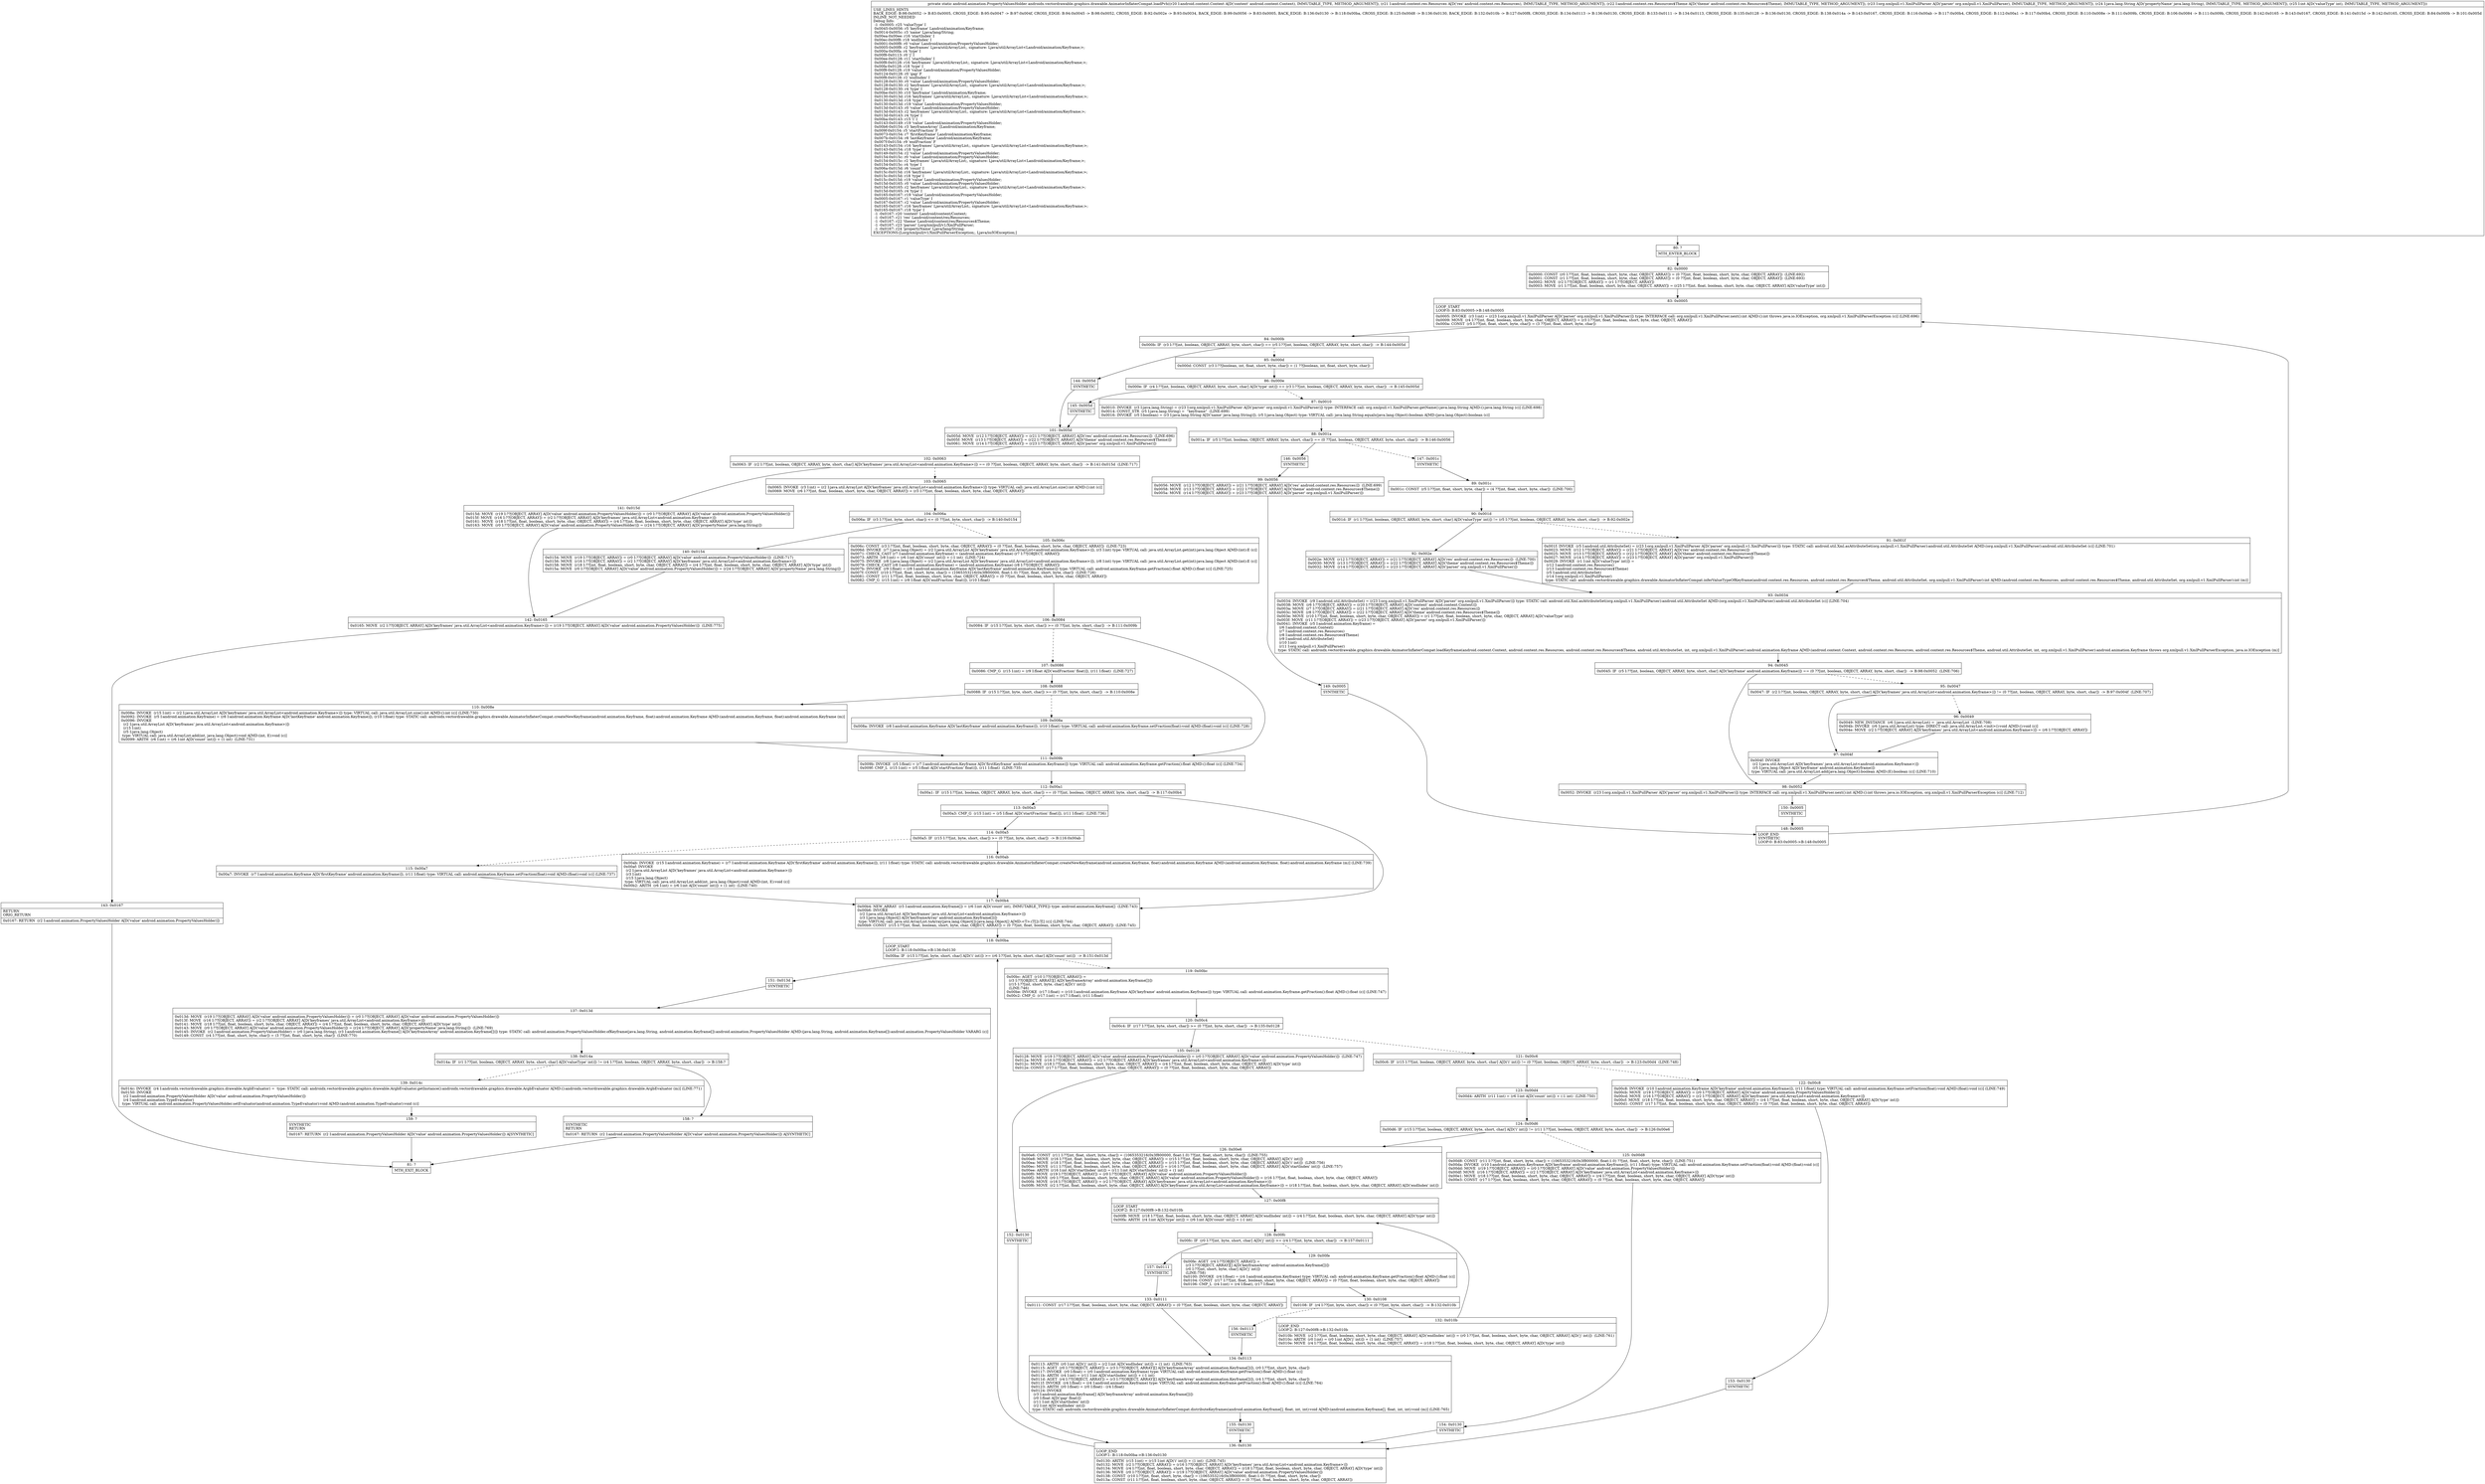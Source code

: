 digraph "CFG forandroidx.vectordrawable.graphics.drawable.AnimatorInflaterCompat.loadPvh(Landroid\/content\/Context;Landroid\/content\/res\/Resources;Landroid\/content\/res\/Resources$Theme;Lorg\/xmlpull\/v1\/XmlPullParser;Ljava\/lang\/String;I)Landroid\/animation\/PropertyValuesHolder;" {
Node_80 [shape=record,label="{80\:\ ?|MTH_ENTER_BLOCK\l}"];
Node_82 [shape=record,label="{82\:\ 0x0000|0x0000: CONST  (r0 I:??[int, float, boolean, short, byte, char, OBJECT, ARRAY]) = (0 ??[int, float, boolean, short, byte, char, OBJECT, ARRAY])  (LINE:692)\l0x0001: CONST  (r1 I:??[int, float, boolean, short, byte, char, OBJECT, ARRAY]) = (0 ??[int, float, boolean, short, byte, char, OBJECT, ARRAY])  (LINE:693)\l0x0002: MOVE  (r2 I:??[OBJECT, ARRAY]) = (r1 I:??[OBJECT, ARRAY]) \l0x0003: MOVE  (r1 I:??[int, float, boolean, short, byte, char, OBJECT, ARRAY]) = (r25 I:??[int, float, boolean, short, byte, char, OBJECT, ARRAY] A[D('valueType' int)]) \l}"];
Node_83 [shape=record,label="{83\:\ 0x0005|LOOP_START\lLOOP:0: B:83:0x0005\-\>B:148:0x0005\l|0x0005: INVOKE  (r3 I:int) = (r23 I:org.xmlpull.v1.XmlPullParser A[D('parser' org.xmlpull.v1.XmlPullParser)]) type: INTERFACE call: org.xmlpull.v1.XmlPullParser.next():int A[MD:():int throws java.io.IOException, org.xmlpull.v1.XmlPullParserException (c)] (LINE:696)\l0x0009: MOVE  (r4 I:??[int, float, boolean, short, byte, char, OBJECT, ARRAY]) = (r3 I:??[int, float, boolean, short, byte, char, OBJECT, ARRAY]) \l0x000a: CONST  (r5 I:??[int, float, short, byte, char]) = (3 ??[int, float, short, byte, char]) \l}"];
Node_84 [shape=record,label="{84\:\ 0x000b|0x000b: IF  (r3 I:??[int, boolean, OBJECT, ARRAY, byte, short, char]) == (r5 I:??[int, boolean, OBJECT, ARRAY, byte, short, char])  \-\> B:144:0x005d \l}"];
Node_85 [shape=record,label="{85\:\ 0x000d|0x000d: CONST  (r3 I:??[boolean, int, float, short, byte, char]) = (1 ??[boolean, int, float, short, byte, char]) \l}"];
Node_86 [shape=record,label="{86\:\ 0x000e|0x000e: IF  (r4 I:??[int, boolean, OBJECT, ARRAY, byte, short, char] A[D('type' int)]) == (r3 I:??[int, boolean, OBJECT, ARRAY, byte, short, char])  \-\> B:145:0x005d \l}"];
Node_87 [shape=record,label="{87\:\ 0x0010|0x0010: INVOKE  (r3 I:java.lang.String) = (r23 I:org.xmlpull.v1.XmlPullParser A[D('parser' org.xmlpull.v1.XmlPullParser)]) type: INTERFACE call: org.xmlpull.v1.XmlPullParser.getName():java.lang.String A[MD:():java.lang.String (c)] (LINE:698)\l0x0014: CONST_STR  (r5 I:java.lang.String) =  \"keyframe\"  (LINE:699)\l0x0016: INVOKE  (r5 I:boolean) = (r3 I:java.lang.String A[D('name' java.lang.String)]), (r5 I:java.lang.Object) type: VIRTUAL call: java.lang.String.equals(java.lang.Object):boolean A[MD:(java.lang.Object):boolean (c)]\l}"];
Node_88 [shape=record,label="{88\:\ 0x001a|0x001a: IF  (r5 I:??[int, boolean, OBJECT, ARRAY, byte, short, char]) == (0 ??[int, boolean, OBJECT, ARRAY, byte, short, char])  \-\> B:146:0x0056 \l}"];
Node_146 [shape=record,label="{146\:\ 0x0056|SYNTHETIC\l}"];
Node_99 [shape=record,label="{99\:\ 0x0056|0x0056: MOVE  (r12 I:??[OBJECT, ARRAY]) = (r21 I:??[OBJECT, ARRAY] A[D('res' android.content.res.Resources)])  (LINE:699)\l0x0058: MOVE  (r13 I:??[OBJECT, ARRAY]) = (r22 I:??[OBJECT, ARRAY] A[D('theme' android.content.res.Resources$Theme)]) \l0x005a: MOVE  (r14 I:??[OBJECT, ARRAY]) = (r23 I:??[OBJECT, ARRAY] A[D('parser' org.xmlpull.v1.XmlPullParser)]) \l}"];
Node_149 [shape=record,label="{149\:\ 0x0005|SYNTHETIC\l}"];
Node_148 [shape=record,label="{148\:\ 0x0005|LOOP_END\lSYNTHETIC\lLOOP:0: B:83:0x0005\-\>B:148:0x0005\l}"];
Node_147 [shape=record,label="{147\:\ 0x001c|SYNTHETIC\l}"];
Node_89 [shape=record,label="{89\:\ 0x001c|0x001c: CONST  (r5 I:??[int, float, short, byte, char]) = (4 ??[int, float, short, byte, char])  (LINE:700)\l}"];
Node_90 [shape=record,label="{90\:\ 0x001d|0x001d: IF  (r1 I:??[int, boolean, OBJECT, ARRAY, byte, short, char] A[D('valueType' int)]) != (r5 I:??[int, boolean, OBJECT, ARRAY, byte, short, char])  \-\> B:92:0x002e \l}"];
Node_91 [shape=record,label="{91\:\ 0x001f|0x001f: INVOKE  (r5 I:android.util.AttributeSet) = (r23 I:org.xmlpull.v1.XmlPullParser A[D('parser' org.xmlpull.v1.XmlPullParser)]) type: STATIC call: android.util.Xml.asAttributeSet(org.xmlpull.v1.XmlPullParser):android.util.AttributeSet A[MD:(org.xmlpull.v1.XmlPullParser):android.util.AttributeSet (c)] (LINE:701)\l0x0023: MOVE  (r12 I:??[OBJECT, ARRAY]) = (r21 I:??[OBJECT, ARRAY] A[D('res' android.content.res.Resources)]) \l0x0025: MOVE  (r13 I:??[OBJECT, ARRAY]) = (r22 I:??[OBJECT, ARRAY] A[D('theme' android.content.res.Resources$Theme)]) \l0x0027: MOVE  (r14 I:??[OBJECT, ARRAY]) = (r23 I:??[OBJECT, ARRAY] A[D('parser' org.xmlpull.v1.XmlPullParser)]) \l0x0029: INVOKE  (r1 I:int A[D('valueType' int)]) = \l  (r12 I:android.content.res.Resources)\l  (r13 I:android.content.res.Resources$Theme)\l  (r5 I:android.util.AttributeSet)\l  (r14 I:org.xmlpull.v1.XmlPullParser)\l type: STATIC call: androidx.vectordrawable.graphics.drawable.AnimatorInflaterCompat.inferValueTypeOfKeyframe(android.content.res.Resources, android.content.res.Resources$Theme, android.util.AttributeSet, org.xmlpull.v1.XmlPullParser):int A[MD:(android.content.res.Resources, android.content.res.Resources$Theme, android.util.AttributeSet, org.xmlpull.v1.XmlPullParser):int (m)]\l}"];
Node_93 [shape=record,label="{93\:\ 0x0034|0x0034: INVOKE  (r9 I:android.util.AttributeSet) = (r23 I:org.xmlpull.v1.XmlPullParser A[D('parser' org.xmlpull.v1.XmlPullParser)]) type: STATIC call: android.util.Xml.asAttributeSet(org.xmlpull.v1.XmlPullParser):android.util.AttributeSet A[MD:(org.xmlpull.v1.XmlPullParser):android.util.AttributeSet (c)] (LINE:704)\l0x0038: MOVE  (r6 I:??[OBJECT, ARRAY]) = (r20 I:??[OBJECT, ARRAY] A[D('context' android.content.Context)]) \l0x003a: MOVE  (r7 I:??[OBJECT, ARRAY]) = (r21 I:??[OBJECT, ARRAY] A[D('res' android.content.res.Resources)]) \l0x003c: MOVE  (r8 I:??[OBJECT, ARRAY]) = (r22 I:??[OBJECT, ARRAY] A[D('theme' android.content.res.Resources$Theme)]) \l0x003e: MOVE  (r10 I:??[int, float, boolean, short, byte, char, OBJECT, ARRAY]) = (r1 I:??[int, float, boolean, short, byte, char, OBJECT, ARRAY] A[D('valueType' int)]) \l0x003f: MOVE  (r11 I:??[OBJECT, ARRAY]) = (r23 I:??[OBJECT, ARRAY] A[D('parser' org.xmlpull.v1.XmlPullParser)]) \l0x0041: INVOKE  (r5 I:android.animation.Keyframe) = \l  (r6 I:android.content.Context)\l  (r7 I:android.content.res.Resources)\l  (r8 I:android.content.res.Resources$Theme)\l  (r9 I:android.util.AttributeSet)\l  (r10 I:int)\l  (r11 I:org.xmlpull.v1.XmlPullParser)\l type: STATIC call: androidx.vectordrawable.graphics.drawable.AnimatorInflaterCompat.loadKeyframe(android.content.Context, android.content.res.Resources, android.content.res.Resources$Theme, android.util.AttributeSet, int, org.xmlpull.v1.XmlPullParser):android.animation.Keyframe A[MD:(android.content.Context, android.content.res.Resources, android.content.res.Resources$Theme, android.util.AttributeSet, int, org.xmlpull.v1.XmlPullParser):android.animation.Keyframe throws org.xmlpull.v1.XmlPullParserException, java.io.IOException (m)]\l}"];
Node_94 [shape=record,label="{94\:\ 0x0045|0x0045: IF  (r5 I:??[int, boolean, OBJECT, ARRAY, byte, short, char] A[D('keyframe' android.animation.Keyframe)]) == (0 ??[int, boolean, OBJECT, ARRAY, byte, short, char])  \-\> B:98:0x0052  (LINE:706)\l}"];
Node_95 [shape=record,label="{95\:\ 0x0047|0x0047: IF  (r2 I:??[int, boolean, OBJECT, ARRAY, byte, short, char] A[D('keyframes' java.util.ArrayList\<android.animation.Keyframe\>)]) != (0 ??[int, boolean, OBJECT, ARRAY, byte, short, char])  \-\> B:97:0x004f  (LINE:707)\l}"];
Node_96 [shape=record,label="{96\:\ 0x0049|0x0049: NEW_INSTANCE  (r6 I:java.util.ArrayList) =  java.util.ArrayList  (LINE:708)\l0x004b: INVOKE  (r6 I:java.util.ArrayList) type: DIRECT call: java.util.ArrayList.\<init\>():void A[MD:():void (c)]\l0x004e: MOVE  (r2 I:??[OBJECT, ARRAY] A[D('keyframes' java.util.ArrayList\<android.animation.Keyframe\>)]) = (r6 I:??[OBJECT, ARRAY]) \l}"];
Node_97 [shape=record,label="{97\:\ 0x004f|0x004f: INVOKE  \l  (r2 I:java.util.ArrayList A[D('keyframes' java.util.ArrayList\<android.animation.Keyframe\>)])\l  (r5 I:java.lang.Object A[D('keyframe' android.animation.Keyframe)])\l type: VIRTUAL call: java.util.ArrayList.add(java.lang.Object):boolean A[MD:(E):boolean (c)] (LINE:710)\l}"];
Node_98 [shape=record,label="{98\:\ 0x0052|0x0052: INVOKE  (r23 I:org.xmlpull.v1.XmlPullParser A[D('parser' org.xmlpull.v1.XmlPullParser)]) type: INTERFACE call: org.xmlpull.v1.XmlPullParser.next():int A[MD:():int throws java.io.IOException, org.xmlpull.v1.XmlPullParserException (c)] (LINE:712)\l}"];
Node_150 [shape=record,label="{150\:\ 0x0005|SYNTHETIC\l}"];
Node_92 [shape=record,label="{92\:\ 0x002e|0x002e: MOVE  (r12 I:??[OBJECT, ARRAY]) = (r21 I:??[OBJECT, ARRAY] A[D('res' android.content.res.Resources)])  (LINE:700)\l0x0030: MOVE  (r13 I:??[OBJECT, ARRAY]) = (r22 I:??[OBJECT, ARRAY] A[D('theme' android.content.res.Resources$Theme)]) \l0x0032: MOVE  (r14 I:??[OBJECT, ARRAY]) = (r23 I:??[OBJECT, ARRAY] A[D('parser' org.xmlpull.v1.XmlPullParser)]) \l}"];
Node_145 [shape=record,label="{145\:\ 0x005d|SYNTHETIC\l}"];
Node_101 [shape=record,label="{101\:\ 0x005d|0x005d: MOVE  (r12 I:??[OBJECT, ARRAY]) = (r21 I:??[OBJECT, ARRAY] A[D('res' android.content.res.Resources)])  (LINE:696)\l0x005f: MOVE  (r13 I:??[OBJECT, ARRAY]) = (r22 I:??[OBJECT, ARRAY] A[D('theme' android.content.res.Resources$Theme)]) \l0x0061: MOVE  (r14 I:??[OBJECT, ARRAY]) = (r23 I:??[OBJECT, ARRAY] A[D('parser' org.xmlpull.v1.XmlPullParser)]) \l}"];
Node_102 [shape=record,label="{102\:\ 0x0063|0x0063: IF  (r2 I:??[int, boolean, OBJECT, ARRAY, byte, short, char] A[D('keyframes' java.util.ArrayList\<android.animation.Keyframe\>)]) == (0 ??[int, boolean, OBJECT, ARRAY, byte, short, char])  \-\> B:141:0x015d  (LINE:717)\l}"];
Node_103 [shape=record,label="{103\:\ 0x0065|0x0065: INVOKE  (r3 I:int) = (r2 I:java.util.ArrayList A[D('keyframes' java.util.ArrayList\<android.animation.Keyframe\>)]) type: VIRTUAL call: java.util.ArrayList.size():int A[MD:():int (c)]\l0x0069: MOVE  (r6 I:??[int, float, boolean, short, byte, char, OBJECT, ARRAY]) = (r3 I:??[int, float, boolean, short, byte, char, OBJECT, ARRAY]) \l}"];
Node_104 [shape=record,label="{104\:\ 0x006a|0x006a: IF  (r3 I:??[int, byte, short, char]) \<= (0 ??[int, byte, short, char])  \-\> B:140:0x0154 \l}"];
Node_105 [shape=record,label="{105\:\ 0x006c|0x006c: CONST  (r3 I:??[int, float, boolean, short, byte, char, OBJECT, ARRAY]) = (0 ??[int, float, boolean, short, byte, char, OBJECT, ARRAY])  (LINE:723)\l0x006d: INVOKE  (r7 I:java.lang.Object) = (r2 I:java.util.ArrayList A[D('keyframes' java.util.ArrayList\<android.animation.Keyframe\>)]), (r3 I:int) type: VIRTUAL call: java.util.ArrayList.get(int):java.lang.Object A[MD:(int):E (c)]\l0x0071: CHECK_CAST (r7 I:android.animation.Keyframe) = (android.animation.Keyframe) (r7 I:??[OBJECT, ARRAY]) \l0x0073: ARITH  (r8 I:int) = (r6 I:int A[D('count' int)]) + (\-1 int)  (LINE:724)\l0x0075: INVOKE  (r8 I:java.lang.Object) = (r2 I:java.util.ArrayList A[D('keyframes' java.util.ArrayList\<android.animation.Keyframe\>)]), (r8 I:int) type: VIRTUAL call: java.util.ArrayList.get(int):java.lang.Object A[MD:(int):E (c)]\l0x0079: CHECK_CAST (r8 I:android.animation.Keyframe) = (android.animation.Keyframe) (r8 I:??[OBJECT, ARRAY]) \l0x007b: INVOKE  (r9 I:float) = (r8 I:android.animation.Keyframe A[D('lastKeyframe' android.animation.Keyframe)]) type: VIRTUAL call: android.animation.Keyframe.getFraction():float A[MD:():float (c)] (LINE:725)\l0x007f: CONST  (r10 I:??[int, float, short, byte, char]) = (1065353216(0x3f800000, float:1.0) ??[int, float, short, byte, char])  (LINE:726)\l0x0081: CONST  (r11 I:??[int, float, boolean, short, byte, char, OBJECT, ARRAY]) = (0 ??[int, float, boolean, short, byte, char, OBJECT, ARRAY]) \l0x0082: CMP_G  (r15 I:int) = (r9 I:float A[D('endFraction' float)]), (r10 I:float) \l}"];
Node_106 [shape=record,label="{106\:\ 0x0084|0x0084: IF  (r15 I:??[int, byte, short, char]) \>= (0 ??[int, byte, short, char])  \-\> B:111:0x009b \l}"];
Node_107 [shape=record,label="{107\:\ 0x0086|0x0086: CMP_G  (r15 I:int) = (r9 I:float A[D('endFraction' float)]), (r11 I:float)  (LINE:727)\l}"];
Node_108 [shape=record,label="{108\:\ 0x0088|0x0088: IF  (r15 I:??[int, byte, short, char]) \>= (0 ??[int, byte, short, char])  \-\> B:110:0x008e \l}"];
Node_109 [shape=record,label="{109\:\ 0x008a|0x008a: INVOKE  (r8 I:android.animation.Keyframe A[D('lastKeyframe' android.animation.Keyframe)]), (r10 I:float) type: VIRTUAL call: android.animation.Keyframe.setFraction(float):void A[MD:(float):void (c)] (LINE:728)\l}"];
Node_110 [shape=record,label="{110\:\ 0x008e|0x008e: INVOKE  (r15 I:int) = (r2 I:java.util.ArrayList A[D('keyframes' java.util.ArrayList\<android.animation.Keyframe\>)]) type: VIRTUAL call: java.util.ArrayList.size():int A[MD:():int (c)] (LINE:730)\l0x0092: INVOKE  (r5 I:android.animation.Keyframe) = (r8 I:android.animation.Keyframe A[D('lastKeyframe' android.animation.Keyframe)]), (r10 I:float) type: STATIC call: androidx.vectordrawable.graphics.drawable.AnimatorInflaterCompat.createNewKeyframe(android.animation.Keyframe, float):android.animation.Keyframe A[MD:(android.animation.Keyframe, float):android.animation.Keyframe (m)]\l0x0096: INVOKE  \l  (r2 I:java.util.ArrayList A[D('keyframes' java.util.ArrayList\<android.animation.Keyframe\>)])\l  (r15 I:int)\l  (r5 I:java.lang.Object)\l type: VIRTUAL call: java.util.ArrayList.add(int, java.lang.Object):void A[MD:(int, E):void (c)]\l0x0099: ARITH  (r6 I:int) = (r6 I:int A[D('count' int)]) + (1 int)  (LINE:731)\l}"];
Node_111 [shape=record,label="{111\:\ 0x009b|0x009b: INVOKE  (r5 I:float) = (r7 I:android.animation.Keyframe A[D('firstKeyframe' android.animation.Keyframe)]) type: VIRTUAL call: android.animation.Keyframe.getFraction():float A[MD:():float (c)] (LINE:734)\l0x009f: CMP_L  (r15 I:int) = (r5 I:float A[D('startFraction' float)]), (r11 I:float)  (LINE:735)\l}"];
Node_112 [shape=record,label="{112\:\ 0x00a1|0x00a1: IF  (r15 I:??[int, boolean, OBJECT, ARRAY, byte, short, char]) == (0 ??[int, boolean, OBJECT, ARRAY, byte, short, char])  \-\> B:117:0x00b4 \l}"];
Node_113 [shape=record,label="{113\:\ 0x00a3|0x00a3: CMP_G  (r15 I:int) = (r5 I:float A[D('startFraction' float)]), (r11 I:float)  (LINE:736)\l}"];
Node_114 [shape=record,label="{114\:\ 0x00a5|0x00a5: IF  (r15 I:??[int, byte, short, char]) \>= (0 ??[int, byte, short, char])  \-\> B:116:0x00ab \l}"];
Node_115 [shape=record,label="{115\:\ 0x00a7|0x00a7: INVOKE  (r7 I:android.animation.Keyframe A[D('firstKeyframe' android.animation.Keyframe)]), (r11 I:float) type: VIRTUAL call: android.animation.Keyframe.setFraction(float):void A[MD:(float):void (c)] (LINE:737)\l}"];
Node_116 [shape=record,label="{116\:\ 0x00ab|0x00ab: INVOKE  (r15 I:android.animation.Keyframe) = (r7 I:android.animation.Keyframe A[D('firstKeyframe' android.animation.Keyframe)]), (r11 I:float) type: STATIC call: androidx.vectordrawable.graphics.drawable.AnimatorInflaterCompat.createNewKeyframe(android.animation.Keyframe, float):android.animation.Keyframe A[MD:(android.animation.Keyframe, float):android.animation.Keyframe (m)] (LINE:739)\l0x00af: INVOKE  \l  (r2 I:java.util.ArrayList A[D('keyframes' java.util.ArrayList\<android.animation.Keyframe\>)])\l  (r3 I:int)\l  (r15 I:java.lang.Object)\l type: VIRTUAL call: java.util.ArrayList.add(int, java.lang.Object):void A[MD:(int, E):void (c)]\l0x00b2: ARITH  (r6 I:int) = (r6 I:int A[D('count' int)]) + (1 int)  (LINE:740)\l}"];
Node_117 [shape=record,label="{117\:\ 0x00b4|0x00b4: NEW_ARRAY  (r3 I:android.animation.Keyframe[]) = (r6 I:int A[D('count' int), IMMUTABLE_TYPE]) type: android.animation.Keyframe[]  (LINE:743)\l0x00b6: INVOKE  \l  (r2 I:java.util.ArrayList A[D('keyframes' java.util.ArrayList\<android.animation.Keyframe\>)])\l  (r3 I:java.lang.Object[] A[D('keyframeArray' android.animation.Keyframe[])])\l type: VIRTUAL call: java.util.ArrayList.toArray(java.lang.Object[]):java.lang.Object[] A[MD:\<T\>:(T[]):T[] (c)] (LINE:744)\l0x00b9: CONST  (r15 I:??[int, float, boolean, short, byte, char, OBJECT, ARRAY]) = (0 ??[int, float, boolean, short, byte, char, OBJECT, ARRAY])  (LINE:745)\l}"];
Node_118 [shape=record,label="{118\:\ 0x00ba|LOOP_START\lLOOP:1: B:118:0x00ba\-\>B:136:0x0130\l|0x00ba: IF  (r15 I:??[int, byte, short, char] A[D('i' int)]) \>= (r6 I:??[int, byte, short, char] A[D('count' int)])  \-\> B:151:0x013d \l}"];
Node_119 [shape=record,label="{119\:\ 0x00bc|0x00bc: AGET  (r10 I:??[OBJECT, ARRAY]) = \l  (r3 I:??[OBJECT, ARRAY][] A[D('keyframeArray' android.animation.Keyframe[])])\l  (r15 I:??[int, short, byte, char] A[D('i' int)])\l  (LINE:746)\l0x00be: INVOKE  (r17 I:float) = (r10 I:android.animation.Keyframe A[D('keyframe' android.animation.Keyframe)]) type: VIRTUAL call: android.animation.Keyframe.getFraction():float A[MD:():float (c)] (LINE:747)\l0x00c2: CMP_G  (r17 I:int) = (r17 I:float), (r11 I:float) \l}"];
Node_120 [shape=record,label="{120\:\ 0x00c4|0x00c4: IF  (r17 I:??[int, byte, short, char]) \>= (0 ??[int, byte, short, char])  \-\> B:135:0x0128 \l}"];
Node_121 [shape=record,label="{121\:\ 0x00c6|0x00c6: IF  (r15 I:??[int, boolean, OBJECT, ARRAY, byte, short, char] A[D('i' int)]) != (0 ??[int, boolean, OBJECT, ARRAY, byte, short, char])  \-\> B:123:0x00d4  (LINE:748)\l}"];
Node_122 [shape=record,label="{122\:\ 0x00c8|0x00c8: INVOKE  (r10 I:android.animation.Keyframe A[D('keyframe' android.animation.Keyframe)]), (r11 I:float) type: VIRTUAL call: android.animation.Keyframe.setFraction(float):void A[MD:(float):void (c)] (LINE:749)\l0x00cb: MOVE  (r19 I:??[OBJECT, ARRAY]) = (r0 I:??[OBJECT, ARRAY] A[D('value' android.animation.PropertyValuesHolder)]) \l0x00cd: MOVE  (r16 I:??[OBJECT, ARRAY]) = (r2 I:??[OBJECT, ARRAY] A[D('keyframes' java.util.ArrayList\<android.animation.Keyframe\>)]) \l0x00cf: MOVE  (r18 I:??[int, float, boolean, short, byte, char, OBJECT, ARRAY]) = (r4 I:??[int, float, boolean, short, byte, char, OBJECT, ARRAY] A[D('type' int)]) \l0x00d1: CONST  (r17 I:??[int, float, boolean, short, byte, char, OBJECT, ARRAY]) = (0 ??[int, float, boolean, short, byte, char, OBJECT, ARRAY]) \l}"];
Node_153 [shape=record,label="{153\:\ 0x0130|SYNTHETIC\l}"];
Node_136 [shape=record,label="{136\:\ 0x0130|LOOP_END\lLOOP:1: B:118:0x00ba\-\>B:136:0x0130\l|0x0130: ARITH  (r15 I:int) = (r15 I:int A[D('i' int)]) + (1 int)  (LINE:745)\l0x0132: MOVE  (r2 I:??[OBJECT, ARRAY]) = (r16 I:??[OBJECT, ARRAY] A[D('keyframes' java.util.ArrayList\<android.animation.Keyframe\>)]) \l0x0134: MOVE  (r4 I:??[int, float, boolean, short, byte, char, OBJECT, ARRAY]) = (r18 I:??[int, float, boolean, short, byte, char, OBJECT, ARRAY] A[D('type' int)]) \l0x0136: MOVE  (r0 I:??[OBJECT, ARRAY]) = (r19 I:??[OBJECT, ARRAY] A[D('value' android.animation.PropertyValuesHolder)]) \l0x0138: CONST  (r10 I:??[int, float, short, byte, char]) = (1065353216(0x3f800000, float:1.0) ??[int, float, short, byte, char]) \l0x013a: CONST  (r11 I:??[int, float, boolean, short, byte, char, OBJECT, ARRAY]) = (0 ??[int, float, boolean, short, byte, char, OBJECT, ARRAY]) \l}"];
Node_123 [shape=record,label="{123\:\ 0x00d4|0x00d4: ARITH  (r11 I:int) = (r6 I:int A[D('count' int)]) + (\-1 int)  (LINE:750)\l}"];
Node_124 [shape=record,label="{124\:\ 0x00d6|0x00d6: IF  (r15 I:??[int, boolean, OBJECT, ARRAY, byte, short, char] A[D('i' int)]) != (r11 I:??[int, boolean, OBJECT, ARRAY, byte, short, char])  \-\> B:126:0x00e6 \l}"];
Node_125 [shape=record,label="{125\:\ 0x00d8|0x00d8: CONST  (r11 I:??[int, float, short, byte, char]) = (1065353216(0x3f800000, float:1.0) ??[int, float, short, byte, char])  (LINE:751)\l0x00da: INVOKE  (r10 I:android.animation.Keyframe A[D('keyframe' android.animation.Keyframe)]), (r11 I:float) type: VIRTUAL call: android.animation.Keyframe.setFraction(float):void A[MD:(float):void (c)]\l0x00dd: MOVE  (r19 I:??[OBJECT, ARRAY]) = (r0 I:??[OBJECT, ARRAY] A[D('value' android.animation.PropertyValuesHolder)]) \l0x00df: MOVE  (r16 I:??[OBJECT, ARRAY]) = (r2 I:??[OBJECT, ARRAY] A[D('keyframes' java.util.ArrayList\<android.animation.Keyframe\>)]) \l0x00e1: MOVE  (r18 I:??[int, float, boolean, short, byte, char, OBJECT, ARRAY]) = (r4 I:??[int, float, boolean, short, byte, char, OBJECT, ARRAY] A[D('type' int)]) \l0x00e3: CONST  (r17 I:??[int, float, boolean, short, byte, char, OBJECT, ARRAY]) = (0 ??[int, float, boolean, short, byte, char, OBJECT, ARRAY]) \l}"];
Node_154 [shape=record,label="{154\:\ 0x0130|SYNTHETIC\l}"];
Node_126 [shape=record,label="{126\:\ 0x00e6|0x00e6: CONST  (r11 I:??[int, float, short, byte, char]) = (1065353216(0x3f800000, float:1.0) ??[int, float, short, byte, char])  (LINE:755)\l0x00e8: MOVE  (r16 I:??[int, float, boolean, short, byte, char, OBJECT, ARRAY]) = (r15 I:??[int, float, boolean, short, byte, char, OBJECT, ARRAY] A[D('i' int)]) \l0x00ea: MOVE  (r18 I:??[int, float, boolean, short, byte, char, OBJECT, ARRAY]) = (r15 I:??[int, float, boolean, short, byte, char, OBJECT, ARRAY] A[D('i' int)])  (LINE:756)\l0x00ec: MOVE  (r11 I:??[int, float, boolean, short, byte, char, OBJECT, ARRAY]) = (r16 I:??[int, float, boolean, short, byte, char, OBJECT, ARRAY] A[D('startIndex' int)])  (LINE:757)\l0x00ee: ARITH  (r16 I:int A[D('startIndex' int)]) = (r11 I:int A[D('startIndex' int)]) + (1 int) \l0x00f0: MOVE  (r19 I:??[OBJECT, ARRAY]) = (r0 I:??[OBJECT, ARRAY] A[D('value' android.animation.PropertyValuesHolder)]) \l0x00f2: MOVE  (r0 I:??[int, float, boolean, short, byte, char, OBJECT, ARRAY] A[D('value' android.animation.PropertyValuesHolder)]) = (r16 I:??[int, float, boolean, short, byte, char, OBJECT, ARRAY]) \l0x00f4: MOVE  (r16 I:??[OBJECT, ARRAY]) = (r2 I:??[OBJECT, ARRAY] A[D('keyframes' java.util.ArrayList\<android.animation.Keyframe\>)]) \l0x00f6: MOVE  (r2 I:??[int, float, boolean, short, byte, char, OBJECT, ARRAY] A[D('keyframes' java.util.ArrayList\<android.animation.Keyframe\>)]) = (r18 I:??[int, float, boolean, short, byte, char, OBJECT, ARRAY] A[D('endIndex' int)]) \l}"];
Node_127 [shape=record,label="{127\:\ 0x00f8|LOOP_START\lLOOP:2: B:127:0x00f8\-\>B:132:0x010b\l|0x00f8: MOVE  (r18 I:??[int, float, boolean, short, byte, char, OBJECT, ARRAY] A[D('endIndex' int)]) = (r4 I:??[int, float, boolean, short, byte, char, OBJECT, ARRAY] A[D('type' int)]) \l0x00fa: ARITH  (r4 I:int A[D('type' int)]) = (r6 I:int A[D('count' int)]) + (\-1 int) \l}"];
Node_128 [shape=record,label="{128\:\ 0x00fc|0x00fc: IF  (r0 I:??[int, byte, short, char] A[D('j' int)]) \>= (r4 I:??[int, byte, short, char])  \-\> B:157:0x0111 \l}"];
Node_129 [shape=record,label="{129\:\ 0x00fe|0x00fe: AGET  (r4 I:??[OBJECT, ARRAY]) = \l  (r3 I:??[OBJECT, ARRAY][] A[D('keyframeArray' android.animation.Keyframe[])])\l  (r0 I:??[int, short, byte, char] A[D('j' int)])\l  (LINE:758)\l0x0100: INVOKE  (r4 I:float) = (r4 I:android.animation.Keyframe) type: VIRTUAL call: android.animation.Keyframe.getFraction():float A[MD:():float (c)]\l0x0104: CONST  (r17 I:??[int, float, boolean, short, byte, char, OBJECT, ARRAY]) = (0 ??[int, float, boolean, short, byte, char, OBJECT, ARRAY]) \l0x0106: CMP_L  (r4 I:int) = (r4 I:float), (r17 I:float) \l}"];
Node_130 [shape=record,label="{130\:\ 0x0108|0x0108: IF  (r4 I:??[int, byte, short, char]) \< (0 ??[int, byte, short, char])  \-\> B:132:0x010b \l}"];
Node_132 [shape=record,label="{132\:\ 0x010b|LOOP_END\lLOOP:2: B:127:0x00f8\-\>B:132:0x010b\l|0x010b: MOVE  (r2 I:??[int, float, boolean, short, byte, char, OBJECT, ARRAY] A[D('endIndex' int)]) = (r0 I:??[int, float, boolean, short, byte, char, OBJECT, ARRAY] A[D('j' int)])  (LINE:761)\l0x010c: ARITH  (r0 I:int) = (r0 I:int A[D('j' int)]) + (1 int)  (LINE:757)\l0x010e: MOVE  (r4 I:??[int, float, boolean, short, byte, char, OBJECT, ARRAY]) = (r18 I:??[int, float, boolean, short, byte, char, OBJECT, ARRAY] A[D('type' int)]) \l}"];
Node_156 [shape=record,label="{156\:\ 0x0113|SYNTHETIC\l}"];
Node_134 [shape=record,label="{134\:\ 0x0113|0x0113: ARITH  (r0 I:int A[D('j' int)]) = (r2 I:int A[D('endIndex' int)]) + (1 int)  (LINE:763)\l0x0115: AGET  (r0 I:??[OBJECT, ARRAY]) = (r3 I:??[OBJECT, ARRAY][] A[D('keyframeArray' android.animation.Keyframe[])]), (r0 I:??[int, short, byte, char]) \l0x0117: INVOKE  (r0 I:float) = (r0 I:android.animation.Keyframe) type: VIRTUAL call: android.animation.Keyframe.getFraction():float A[MD:():float (c)]\l0x011b: ARITH  (r4 I:int) = (r11 I:int A[D('startIndex' int)]) + (\-1 int) \l0x011d: AGET  (r4 I:??[OBJECT, ARRAY]) = (r3 I:??[OBJECT, ARRAY][] A[D('keyframeArray' android.animation.Keyframe[])]), (r4 I:??[int, short, byte, char]) \l0x011f: INVOKE  (r4 I:float) = (r4 I:android.animation.Keyframe) type: VIRTUAL call: android.animation.Keyframe.getFraction():float A[MD:():float (c)] (LINE:764)\l0x0123: ARITH  (r0 I:float) = (r0 I:float) \- (r4 I:float) \l0x0124: INVOKE  \l  (r3 I:android.animation.Keyframe[] A[D('keyframeArray' android.animation.Keyframe[])])\l  (r0 I:float A[D('gap' float)])\l  (r11 I:int A[D('startIndex' int)])\l  (r2 I:int A[D('endIndex' int)])\l type: STATIC call: androidx.vectordrawable.graphics.drawable.AnimatorInflaterCompat.distributeKeyframes(android.animation.Keyframe[], float, int, int):void A[MD:(android.animation.Keyframe[], float, int, int):void (m)] (LINE:765)\l}"];
Node_155 [shape=record,label="{155\:\ 0x0130|SYNTHETIC\l}"];
Node_157 [shape=record,label="{157\:\ 0x0111|SYNTHETIC\l}"];
Node_133 [shape=record,label="{133\:\ 0x0111|0x0111: CONST  (r17 I:??[int, float, boolean, short, byte, char, OBJECT, ARRAY]) = (0 ??[int, float, boolean, short, byte, char, OBJECT, ARRAY]) \l}"];
Node_135 [shape=record,label="{135\:\ 0x0128|0x0128: MOVE  (r19 I:??[OBJECT, ARRAY] A[D('value' android.animation.PropertyValuesHolder)]) = (r0 I:??[OBJECT, ARRAY] A[D('value' android.animation.PropertyValuesHolder)])  (LINE:747)\l0x012a: MOVE  (r16 I:??[OBJECT, ARRAY]) = (r2 I:??[OBJECT, ARRAY] A[D('keyframes' java.util.ArrayList\<android.animation.Keyframe\>)]) \l0x012c: MOVE  (r18 I:??[int, float, boolean, short, byte, char, OBJECT, ARRAY]) = (r4 I:??[int, float, boolean, short, byte, char, OBJECT, ARRAY] A[D('type' int)]) \l0x012e: CONST  (r17 I:??[int, float, boolean, short, byte, char, OBJECT, ARRAY]) = (0 ??[int, float, boolean, short, byte, char, OBJECT, ARRAY]) \l}"];
Node_152 [shape=record,label="{152\:\ 0x0130|SYNTHETIC\l}"];
Node_151 [shape=record,label="{151\:\ 0x013d|SYNTHETIC\l}"];
Node_137 [shape=record,label="{137\:\ 0x013d|0x013d: MOVE  (r19 I:??[OBJECT, ARRAY] A[D('value' android.animation.PropertyValuesHolder)]) = (r0 I:??[OBJECT, ARRAY] A[D('value' android.animation.PropertyValuesHolder)]) \l0x013f: MOVE  (r16 I:??[OBJECT, ARRAY]) = (r2 I:??[OBJECT, ARRAY] A[D('keyframes' java.util.ArrayList\<android.animation.Keyframe\>)]) \l0x0141: MOVE  (r18 I:??[int, float, boolean, short, byte, char, OBJECT, ARRAY]) = (r4 I:??[int, float, boolean, short, byte, char, OBJECT, ARRAY] A[D('type' int)]) \l0x0143: MOVE  (r0 I:??[OBJECT, ARRAY] A[D('value' android.animation.PropertyValuesHolder)]) = (r24 I:??[OBJECT, ARRAY] A[D('propertyName' java.lang.String)])  (LINE:769)\l0x0145: INVOKE  (r2 I:android.animation.PropertyValuesHolder) = (r0 I:java.lang.String), (r3 I:android.animation.Keyframe[] A[D('keyframeArray' android.animation.Keyframe[])]) type: STATIC call: android.animation.PropertyValuesHolder.ofKeyframe(java.lang.String, android.animation.Keyframe[]):android.animation.PropertyValuesHolder A[MD:(java.lang.String, android.animation.Keyframe[]):android.animation.PropertyValuesHolder VARARG (c)]\l0x0149: CONST  (r4 I:??[int, float, short, byte, char]) = (3 ??[int, float, short, byte, char])  (LINE:770)\l}"];
Node_138 [shape=record,label="{138\:\ 0x014a|0x014a: IF  (r1 I:??[int, boolean, OBJECT, ARRAY, byte, short, char] A[D('valueType' int)]) != (r4 I:??[int, boolean, OBJECT, ARRAY, byte, short, char])  \-\> B:158:? \l}"];
Node_139 [shape=record,label="{139\:\ 0x014c|0x014c: INVOKE  (r4 I:androidx.vectordrawable.graphics.drawable.ArgbEvaluator) =  type: STATIC call: androidx.vectordrawable.graphics.drawable.ArgbEvaluator.getInstance():androidx.vectordrawable.graphics.drawable.ArgbEvaluator A[MD:():androidx.vectordrawable.graphics.drawable.ArgbEvaluator (m)] (LINE:771)\l0x0150: INVOKE  \l  (r2 I:android.animation.PropertyValuesHolder A[D('value' android.animation.PropertyValuesHolder)])\l  (r4 I:android.animation.TypeEvaluator)\l type: VIRTUAL call: android.animation.PropertyValuesHolder.setEvaluator(android.animation.TypeEvaluator):void A[MD:(android.animation.TypeEvaluator):void (c)]\l}"];
Node_159 [shape=record,label="{159\:\ ?|SYNTHETIC\lRETURN\l|0x0167: RETURN  (r2 I:android.animation.PropertyValuesHolder A[D('value' android.animation.PropertyValuesHolder)]) A[SYNTHETIC]\l}"];
Node_81 [shape=record,label="{81\:\ ?|MTH_EXIT_BLOCK\l}"];
Node_158 [shape=record,label="{158\:\ ?|SYNTHETIC\lRETURN\l|0x0167: RETURN  (r2 I:android.animation.PropertyValuesHolder A[D('value' android.animation.PropertyValuesHolder)]) A[SYNTHETIC]\l}"];
Node_140 [shape=record,label="{140\:\ 0x0154|0x0154: MOVE  (r19 I:??[OBJECT, ARRAY]) = (r0 I:??[OBJECT, ARRAY] A[D('value' android.animation.PropertyValuesHolder)])  (LINE:717)\l0x0156: MOVE  (r16 I:??[OBJECT, ARRAY]) = (r2 I:??[OBJECT, ARRAY] A[D('keyframes' java.util.ArrayList\<android.animation.Keyframe\>)]) \l0x0158: MOVE  (r18 I:??[int, float, boolean, short, byte, char, OBJECT, ARRAY]) = (r4 I:??[int, float, boolean, short, byte, char, OBJECT, ARRAY] A[D('type' int)]) \l0x015a: MOVE  (r0 I:??[OBJECT, ARRAY] A[D('value' android.animation.PropertyValuesHolder)]) = (r24 I:??[OBJECT, ARRAY] A[D('propertyName' java.lang.String)]) \l}"];
Node_142 [shape=record,label="{142\:\ 0x0165|0x0165: MOVE  (r2 I:??[OBJECT, ARRAY] A[D('keyframes' java.util.ArrayList\<android.animation.Keyframe\>)]) = (r19 I:??[OBJECT, ARRAY] A[D('value' android.animation.PropertyValuesHolder)])  (LINE:775)\l}"];
Node_143 [shape=record,label="{143\:\ 0x0167|RETURN\lORIG_RETURN\l|0x0167: RETURN  (r2 I:android.animation.PropertyValuesHolder A[D('value' android.animation.PropertyValuesHolder)]) \l}"];
Node_141 [shape=record,label="{141\:\ 0x015d|0x015d: MOVE  (r19 I:??[OBJECT, ARRAY] A[D('value' android.animation.PropertyValuesHolder)]) = (r0 I:??[OBJECT, ARRAY] A[D('value' android.animation.PropertyValuesHolder)]) \l0x015f: MOVE  (r16 I:??[OBJECT, ARRAY]) = (r2 I:??[OBJECT, ARRAY] A[D('keyframes' java.util.ArrayList\<android.animation.Keyframe\>)]) \l0x0161: MOVE  (r18 I:??[int, float, boolean, short, byte, char, OBJECT, ARRAY]) = (r4 I:??[int, float, boolean, short, byte, char, OBJECT, ARRAY] A[D('type' int)]) \l0x0163: MOVE  (r0 I:??[OBJECT, ARRAY] A[D('value' android.animation.PropertyValuesHolder)]) = (r24 I:??[OBJECT, ARRAY] A[D('propertyName' java.lang.String)]) \l}"];
Node_144 [shape=record,label="{144\:\ 0x005d|SYNTHETIC\l}"];
MethodNode[shape=record,label="{private static android.animation.PropertyValuesHolder androidx.vectordrawable.graphics.drawable.AnimatorInflaterCompat.loadPvh((r20 I:android.content.Context A[D('context' android.content.Context), IMMUTABLE_TYPE, METHOD_ARGUMENT]), (r21 I:android.content.res.Resources A[D('res' android.content.res.Resources), IMMUTABLE_TYPE, METHOD_ARGUMENT]), (r22 I:android.content.res.Resources$Theme A[D('theme' android.content.res.Resources$Theme), IMMUTABLE_TYPE, METHOD_ARGUMENT]), (r23 I:org.xmlpull.v1.XmlPullParser A[D('parser' org.xmlpull.v1.XmlPullParser), IMMUTABLE_TYPE, METHOD_ARGUMENT]), (r24 I:java.lang.String A[D('propertyName' java.lang.String), IMMUTABLE_TYPE, METHOD_ARGUMENT]), (r25 I:int A[D('valueType' int), IMMUTABLE_TYPE, METHOD_ARGUMENT]))  | USE_LINES_HINTS\lBACK_EDGE: B:98:0x0052 \-\> B:83:0x0005, CROSS_EDGE: B:95:0x0047 \-\> B:97:0x004f, CROSS_EDGE: B:94:0x0045 \-\> B:98:0x0052, CROSS_EDGE: B:92:0x002e \-\> B:93:0x0034, BACK_EDGE: B:99:0x0056 \-\> B:83:0x0005, BACK_EDGE: B:136:0x0130 \-\> B:118:0x00ba, CROSS_EDGE: B:125:0x00d8 \-\> B:136:0x0130, BACK_EDGE: B:132:0x010b \-\> B:127:0x00f8, CROSS_EDGE: B:134:0x0113 \-\> B:136:0x0130, CROSS_EDGE: B:133:0x0111 \-\> B:134:0x0113, CROSS_EDGE: B:135:0x0128 \-\> B:136:0x0130, CROSS_EDGE: B:138:0x014a \-\> B:143:0x0167, CROSS_EDGE: B:116:0x00ab \-\> B:117:0x00b4, CROSS_EDGE: B:112:0x00a1 \-\> B:117:0x00b4, CROSS_EDGE: B:110:0x008e \-\> B:111:0x009b, CROSS_EDGE: B:106:0x0084 \-\> B:111:0x009b, CROSS_EDGE: B:142:0x0165 \-\> B:143:0x0167, CROSS_EDGE: B:141:0x015d \-\> B:142:0x0165, CROSS_EDGE: B:84:0x000b \-\> B:101:0x005d\lINLINE_NOT_NEEDED\lDebug Info:\l  \-1 \-0x0005: r25 'valueType' I\l  0x0045\-0x0056: r5 'keyframe' Landroid\/animation\/Keyframe;\l  0x0014\-0x005c: r3 'name' Ljava\/lang\/String;\l  0x00ea\-0x00ee: r16 'startIndex' I\l  0x00ec\-0x00f8: r18 'endIndex' I\l  0x0001\-0x00f8: r0 'value' Landroid\/animation\/PropertyValuesHolder;\l  0x0005\-0x00f8: r2 'keyframes' Ljava\/util\/ArrayList;, signature: Ljava\/util\/ArrayList\<Landroid\/animation\/Keyframe;\>;\l  0x000a\-0x00fa: r4 'type' I\l  0x00f8\-0x0113: r0 'j' I\l  0x00ee\-0x0128: r11 'startIndex' I\l  0x00f8\-0x0128: r16 'keyframes' Ljava\/util\/ArrayList;, signature: Ljava\/util\/ArrayList\<Landroid\/animation\/Keyframe;\>;\l  0x00fa\-0x0128: r18 'type' I\l  0x00f8\-0x0128: r19 'value' Landroid\/animation\/PropertyValuesHolder;\l  0x0124\-0x0128: r0 'gap' F\l  0x00f8\-0x0128: r2 'endIndex' I\l  0x0128\-0x0130: r0 'value' Landroid\/animation\/PropertyValuesHolder;\l  0x0128\-0x0130: r2 'keyframes' Ljava\/util\/ArrayList;, signature: Ljava\/util\/ArrayList\<Landroid\/animation\/Keyframe;\>;\l  0x0128\-0x0130: r4 'type' I\l  0x00be\-0x0130: r10 'keyframe' Landroid\/animation\/Keyframe;\l  0x0130\-0x013d: r16 'keyframes' Ljava\/util\/ArrayList;, signature: Ljava\/util\/ArrayList\<Landroid\/animation\/Keyframe;\>;\l  0x0130\-0x013d: r18 'type' I\l  0x0130\-0x013d: r19 'value' Landroid\/animation\/PropertyValuesHolder;\l  0x013d\-0x0143: r0 'value' Landroid\/animation\/PropertyValuesHolder;\l  0x013d\-0x0143: r2 'keyframes' Ljava\/util\/ArrayList;, signature: Ljava\/util\/ArrayList\<Landroid\/animation\/Keyframe;\>;\l  0x013d\-0x0143: r4 'type' I\l  0x00ba\-0x0143: r15 'i' I\l  0x0143\-0x0149: r19 'value' Landroid\/animation\/PropertyValuesHolder;\l  0x00b6\-0x0154: r3 'keyframeArray' [Landroid\/animation\/Keyframe;\l  0x009f\-0x0154: r5 'startFraction' F\l  0x0073\-0x0154: r7 'firstKeyframe' Landroid\/animation\/Keyframe;\l  0x007b\-0x0154: r8 'lastKeyframe' Landroid\/animation\/Keyframe;\l  0x007f\-0x0154: r9 'endFraction' F\l  0x0143\-0x0154: r16 'keyframes' Ljava\/util\/ArrayList;, signature: Ljava\/util\/ArrayList\<Landroid\/animation\/Keyframe;\>;\l  0x0143\-0x0154: r18 'type' I\l  0x0149\-0x0154: r2 'value' Landroid\/animation\/PropertyValuesHolder;\l  0x0154\-0x015c: r0 'value' Landroid\/animation\/PropertyValuesHolder;\l  0x0154\-0x015c: r2 'keyframes' Ljava\/util\/ArrayList;, signature: Ljava\/util\/ArrayList\<Landroid\/animation\/Keyframe;\>;\l  0x0154\-0x015c: r4 'type' I\l  0x006a\-0x015d: r6 'count' I\l  0x015c\-0x015d: r16 'keyframes' Ljava\/util\/ArrayList;, signature: Ljava\/util\/ArrayList\<Landroid\/animation\/Keyframe;\>;\l  0x015c\-0x015d: r18 'type' I\l  0x015c\-0x015d: r19 'value' Landroid\/animation\/PropertyValuesHolder;\l  0x015d\-0x0165: r0 'value' Landroid\/animation\/PropertyValuesHolder;\l  0x015d\-0x0165: r2 'keyframes' Ljava\/util\/ArrayList;, signature: Ljava\/util\/ArrayList\<Landroid\/animation\/Keyframe;\>;\l  0x015d\-0x0165: r4 'type' I\l  0x0165\-0x0167: r19 'value' Landroid\/animation\/PropertyValuesHolder;\l  0x0005\-0x0167: r1 'valueType' I\l  0x0167\-0x0167: r2 'value' Landroid\/animation\/PropertyValuesHolder;\l  0x0165\-0x0167: r16 'keyframes' Ljava\/util\/ArrayList;, signature: Ljava\/util\/ArrayList\<Landroid\/animation\/Keyframe;\>;\l  0x0165\-0x0167: r18 'type' I\l  \-1 \-0x0167: r20 'context' Landroid\/content\/Context;\l  \-1 \-0x0167: r21 'res' Landroid\/content\/res\/Resources;\l  \-1 \-0x0167: r22 'theme' Landroid\/content\/res\/Resources$Theme;\l  \-1 \-0x0167: r23 'parser' Lorg\/xmlpull\/v1\/XmlPullParser;\l  \-1 \-0x0167: r24 'propertyName' Ljava\/lang\/String;\lEXCEPTIONS:[Lorg\/xmlpull\/v1\/XmlPullParserException;, Ljava\/io\/IOException;]\l}"];
MethodNode -> Node_80;Node_80 -> Node_82;
Node_82 -> Node_83;
Node_83 -> Node_84;
Node_84 -> Node_85[style=dashed];
Node_84 -> Node_144;
Node_85 -> Node_86;
Node_86 -> Node_87[style=dashed];
Node_86 -> Node_145;
Node_87 -> Node_88;
Node_88 -> Node_146;
Node_88 -> Node_147[style=dashed];
Node_146 -> Node_99;
Node_99 -> Node_149;
Node_149 -> Node_148;
Node_148 -> Node_83;
Node_147 -> Node_89;
Node_89 -> Node_90;
Node_90 -> Node_91[style=dashed];
Node_90 -> Node_92;
Node_91 -> Node_93;
Node_93 -> Node_94;
Node_94 -> Node_95[style=dashed];
Node_94 -> Node_98;
Node_95 -> Node_96[style=dashed];
Node_95 -> Node_97;
Node_96 -> Node_97;
Node_97 -> Node_98;
Node_98 -> Node_150;
Node_150 -> Node_148;
Node_92 -> Node_93;
Node_145 -> Node_101;
Node_101 -> Node_102;
Node_102 -> Node_103[style=dashed];
Node_102 -> Node_141;
Node_103 -> Node_104;
Node_104 -> Node_105[style=dashed];
Node_104 -> Node_140;
Node_105 -> Node_106;
Node_106 -> Node_107[style=dashed];
Node_106 -> Node_111;
Node_107 -> Node_108;
Node_108 -> Node_109[style=dashed];
Node_108 -> Node_110;
Node_109 -> Node_111;
Node_110 -> Node_111;
Node_111 -> Node_112;
Node_112 -> Node_113[style=dashed];
Node_112 -> Node_117;
Node_113 -> Node_114;
Node_114 -> Node_115[style=dashed];
Node_114 -> Node_116;
Node_115 -> Node_117;
Node_116 -> Node_117;
Node_117 -> Node_118;
Node_118 -> Node_119[style=dashed];
Node_118 -> Node_151;
Node_119 -> Node_120;
Node_120 -> Node_121[style=dashed];
Node_120 -> Node_135;
Node_121 -> Node_122[style=dashed];
Node_121 -> Node_123;
Node_122 -> Node_153;
Node_153 -> Node_136;
Node_136 -> Node_118;
Node_123 -> Node_124;
Node_124 -> Node_125[style=dashed];
Node_124 -> Node_126;
Node_125 -> Node_154;
Node_154 -> Node_136;
Node_126 -> Node_127;
Node_127 -> Node_128;
Node_128 -> Node_129[style=dashed];
Node_128 -> Node_157;
Node_129 -> Node_130;
Node_130 -> Node_132;
Node_130 -> Node_156[style=dashed];
Node_132 -> Node_127;
Node_156 -> Node_134;
Node_134 -> Node_155;
Node_155 -> Node_136;
Node_157 -> Node_133;
Node_133 -> Node_134;
Node_135 -> Node_152;
Node_152 -> Node_136;
Node_151 -> Node_137;
Node_137 -> Node_138;
Node_138 -> Node_139[style=dashed];
Node_138 -> Node_158;
Node_139 -> Node_159;
Node_159 -> Node_81;
Node_158 -> Node_81;
Node_140 -> Node_142;
Node_142 -> Node_143;
Node_143 -> Node_81;
Node_141 -> Node_142;
Node_144 -> Node_101;
}


